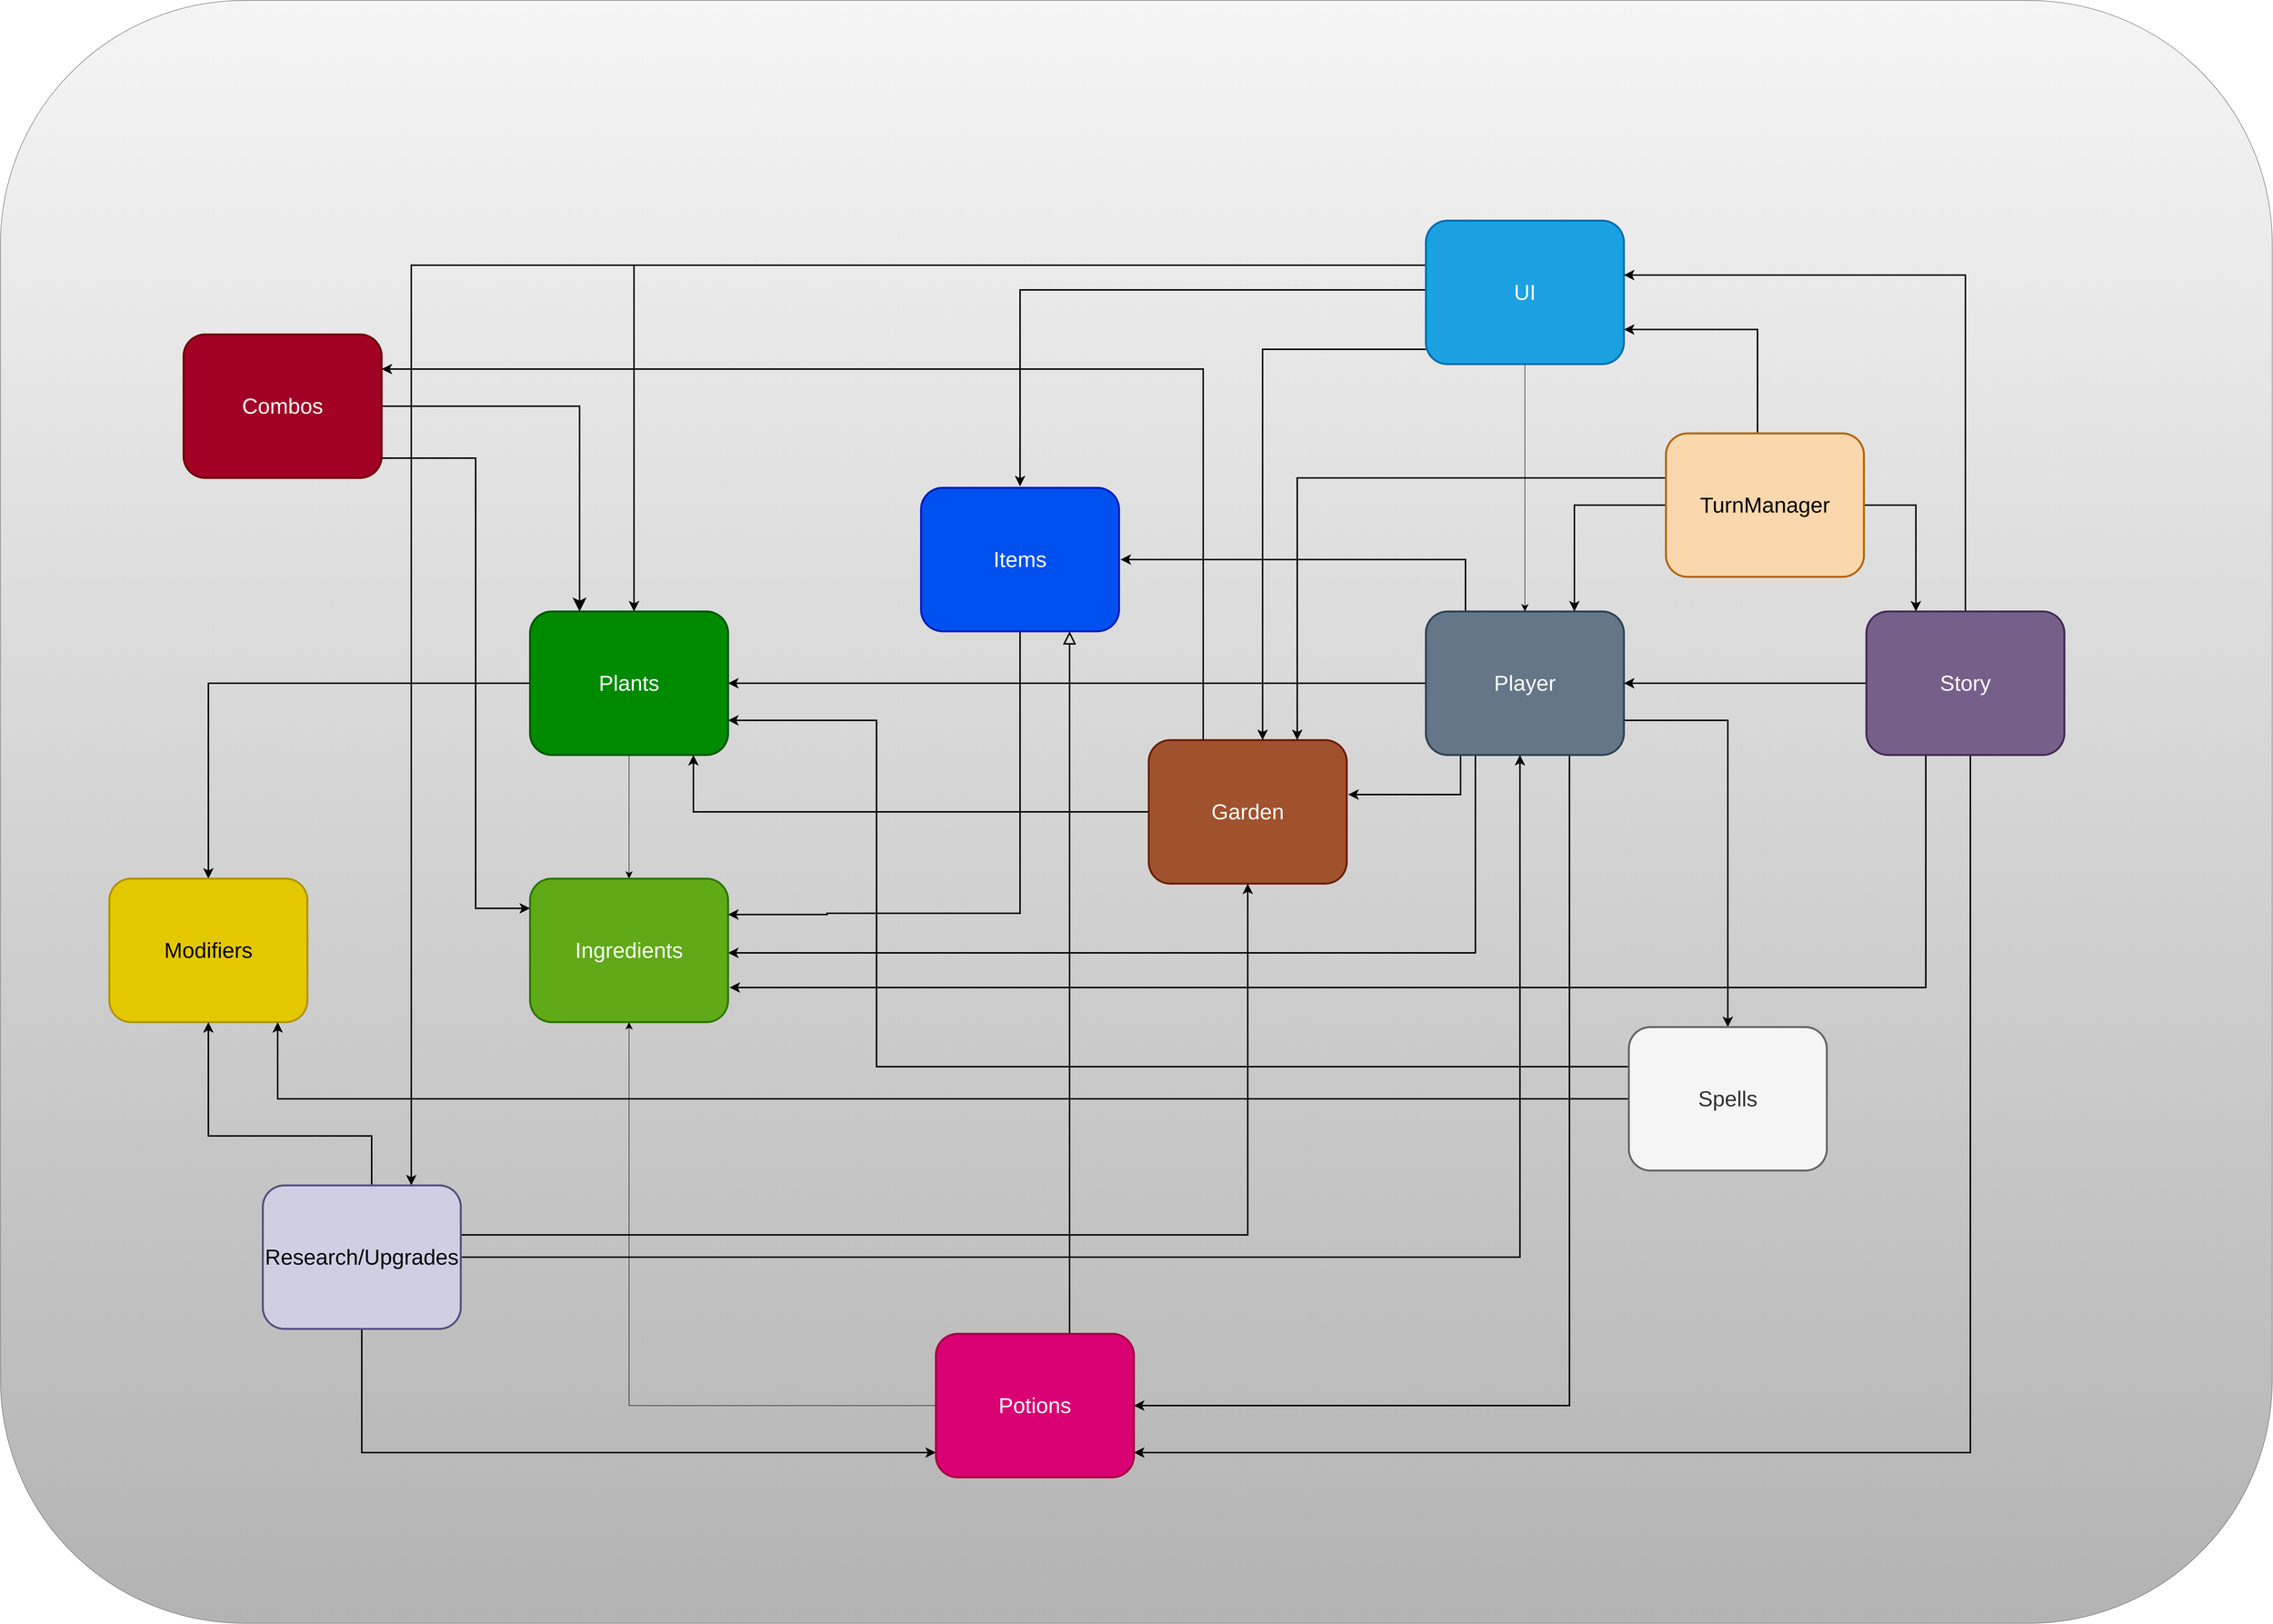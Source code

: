 <mxfile version="14.6.13" type="device"><diagram id="D1xNLekfiD9ofBAobQOK" name="Page-1"><mxGraphModel dx="6906" dy="9620" grid="1" gridSize="10" guides="1" tooltips="1" connect="1" arrows="1" fold="1" page="1" pageScale="1" pageWidth="850" pageHeight="1100" math="0" shadow="0"><root><mxCell id="0"/><mxCell id="1" parent="0"/><mxCell id="n1HCu058kRn54xPP1McE-40" value="" style="rounded=1;whiteSpace=wrap;html=1;fillColor=#f5f5f5;strokeColor=#666666;gradientColor=#b3b3b3;" parent="1" vertex="1"><mxGeometry x="-2090" y="-6445" width="4590" height="3280" as="geometry"/></mxCell><mxCell id="n1HCu058kRn54xPP1McE-16" style="edgeStyle=orthogonalEdgeStyle;rounded=0;orthogonalLoop=1;jettySize=auto;html=1;endSize=12;" parent="1" source="n1HCu058kRn54xPP1McE-1" target="n1HCu058kRn54xPP1McE-8" edge="1"><mxGeometry relative="1" as="geometry"/></mxCell><mxCell id="n1HCu058kRn54xPP1McE-17" style="edgeStyle=orthogonalEdgeStyle;rounded=0;orthogonalLoop=1;jettySize=auto;html=1;entryX=0.5;entryY=0;entryDx=0;entryDy=0;endSize=12;strokeWidth=3;" parent="1" source="n1HCu058kRn54xPP1McE-1" target="n1HCu058kRn54xPP1McE-3" edge="1"><mxGeometry relative="1" as="geometry"/></mxCell><mxCell id="n1HCu058kRn54xPP1McE-1" value="&lt;font style=&quot;font-size: 44px&quot;&gt;Plants&lt;/font&gt;" style="rounded=1;whiteSpace=wrap;html=1;strokeColor=#005700;strokeWidth=4;fillColor=#008a00;fontColor=#ffffff;" parent="1" vertex="1"><mxGeometry x="-1020" y="-5210" width="400" height="290" as="geometry"/></mxCell><mxCell id="n1HCu058kRn54xPP1McE-9" style="edgeStyle=orthogonalEdgeStyle;rounded=0;orthogonalLoop=1;jettySize=auto;html=1;endSize=12;strokeWidth=3;" parent="1" source="n1HCu058kRn54xPP1McE-2" target="n1HCu058kRn54xPP1McE-1" edge="1"><mxGeometry relative="1" as="geometry"><Array as="points"><mxPoint x="-690" y="-4805"/></Array></mxGeometry></mxCell><mxCell id="n1HCu058kRn54xPP1McE-2" value="&lt;font style=&quot;font-size: 44px&quot;&gt;Garden&lt;/font&gt;" style="rounded=1;whiteSpace=wrap;html=1;strokeColor=#6D1F00;strokeWidth=4;fillColor=#a0522d;fontColor=#ffffff;" parent="1" vertex="1"><mxGeometry x="230" y="-4950" width="400" height="290" as="geometry"/></mxCell><mxCell id="n1HCu058kRn54xPP1McE-3" value="&lt;font style=&quot;font-size: 44px&quot;&gt;Modifiers&lt;/font&gt;" style="rounded=1;whiteSpace=wrap;html=1;strokeColor=#B09500;strokeWidth=4;fillColor=#e3c800;fontColor=#000000;" parent="1" vertex="1"><mxGeometry x="-1870" y="-4670" width="400" height="290" as="geometry"/></mxCell><mxCell id="n1HCu058kRn54xPP1McE-10" style="edgeStyle=orthogonalEdgeStyle;rounded=0;orthogonalLoop=1;jettySize=auto;html=1;entryX=1;entryY=0.5;entryDx=0;entryDy=0;endSize=12;strokeWidth=3;" parent="1" source="n1HCu058kRn54xPP1McE-4" target="n1HCu058kRn54xPP1McE-1" edge="1"><mxGeometry relative="1" as="geometry"/></mxCell><mxCell id="n1HCu058kRn54xPP1McE-20" style="edgeStyle=orthogonalEdgeStyle;rounded=0;orthogonalLoop=1;jettySize=auto;html=1;endSize=12;strokeWidth=3;" parent="1" source="n1HCu058kRn54xPP1McE-4" target="n1HCu058kRn54xPP1McE-7" edge="1"><mxGeometry relative="1" as="geometry"><Array as="points"><mxPoint x="1080" y="-3605"/></Array></mxGeometry></mxCell><mxCell id="n1HCu058kRn54xPP1McE-25" style="edgeStyle=orthogonalEdgeStyle;rounded=0;orthogonalLoop=1;jettySize=auto;html=1;endSize=12;strokeWidth=3;" parent="1" source="n1HCu058kRn54xPP1McE-4" target="n1HCu058kRn54xPP1McE-8" edge="1"><mxGeometry relative="1" as="geometry"><Array as="points"><mxPoint x="890" y="-4520"/></Array></mxGeometry></mxCell><mxCell id="n1HCu058kRn54xPP1McE-29" style="edgeStyle=orthogonalEdgeStyle;rounded=0;orthogonalLoop=1;jettySize=auto;html=1;endArrow=classic;endFill=1;endSize=12;targetPerimeterSpacing=3;strokeWidth=3;" parent="1" source="n1HCu058kRn54xPP1McE-4" target="n1HCu058kRn54xPP1McE-2" edge="1"><mxGeometry relative="1" as="geometry"><Array as="points"><mxPoint x="860" y="-4840"/></Array></mxGeometry></mxCell><mxCell id="n1HCu058kRn54xPP1McE-31" style="edgeStyle=orthogonalEdgeStyle;rounded=0;orthogonalLoop=1;jettySize=auto;html=1;endArrow=classic;endFill=1;endSize=12;targetPerimeterSpacing=3;strokeWidth=3;" parent="1" source="n1HCu058kRn54xPP1McE-4" target="n1HCu058kRn54xPP1McE-30" edge="1"><mxGeometry relative="1" as="geometry"><Array as="points"><mxPoint x="870" y="-5315"/></Array></mxGeometry></mxCell><mxCell id="n1HCu058kRn54xPP1McE-53" style="edgeStyle=orthogonalEdgeStyle;rounded=0;orthogonalLoop=1;jettySize=auto;html=1;startArrow=none;startFill=0;endArrow=classic;endFill=1;startSize=12;endSize=12;targetPerimeterSpacing=0;strokeColor=#000000;strokeWidth=3;" parent="1" source="n1HCu058kRn54xPP1McE-4" target="n1HCu058kRn54xPP1McE-52" edge="1"><mxGeometry relative="1" as="geometry"><Array as="points"><mxPoint x="1400" y="-4990"/></Array></mxGeometry></mxCell><mxCell id="n1HCu058kRn54xPP1McE-4" value="&lt;font style=&quot;font-size: 44px&quot;&gt;Player&lt;/font&gt;" style="rounded=1;whiteSpace=wrap;html=1;strokeColor=#314354;strokeWidth=4;fillColor=#647687;fontColor=#ffffff;" parent="1" vertex="1"><mxGeometry x="790" y="-5210" width="400" height="290" as="geometry"/></mxCell><mxCell id="n1HCu058kRn54xPP1McE-12" style="edgeStyle=orthogonalEdgeStyle;rounded=0;orthogonalLoop=1;jettySize=auto;html=1;endSize=12;" parent="1" source="n1HCu058kRn54xPP1McE-5" target="n1HCu058kRn54xPP1McE-4" edge="1"><mxGeometry relative="1" as="geometry"/></mxCell><mxCell id="n1HCu058kRn54xPP1McE-13" style="edgeStyle=orthogonalEdgeStyle;rounded=0;orthogonalLoop=1;jettySize=auto;html=1;endSize=12;strokeWidth=3;" parent="1" source="n1HCu058kRn54xPP1McE-5" target="n1HCu058kRn54xPP1McE-2" edge="1"><mxGeometry relative="1" as="geometry"><Array as="points"><mxPoint x="460" y="-5740"/></Array></mxGeometry></mxCell><mxCell id="n1HCu058kRn54xPP1McE-14" style="edgeStyle=orthogonalEdgeStyle;rounded=0;orthogonalLoop=1;jettySize=auto;html=1;endSize=12;strokeWidth=3;" parent="1" source="n1HCu058kRn54xPP1McE-5" target="n1HCu058kRn54xPP1McE-1" edge="1"><mxGeometry relative="1" as="geometry"><Array as="points"><mxPoint x="-810" y="-5910"/></Array></mxGeometry></mxCell><mxCell id="n1HCu058kRn54xPP1McE-33" style="edgeStyle=orthogonalEdgeStyle;rounded=0;orthogonalLoop=1;jettySize=auto;html=1;endArrow=classic;endFill=1;endSize=12;targetPerimeterSpacing=3;strokeWidth=3;" parent="1" source="n1HCu058kRn54xPP1McE-5" target="n1HCu058kRn54xPP1McE-30" edge="1"><mxGeometry relative="1" as="geometry"><Array as="points"><mxPoint x="-30" y="-5860"/></Array></mxGeometry></mxCell><mxCell id="n1HCu058kRn54xPP1McE-45" style="edgeStyle=orthogonalEdgeStyle;rounded=0;orthogonalLoop=1;jettySize=auto;html=1;entryX=0.75;entryY=0;entryDx=0;entryDy=0;endArrow=classic;endFill=1;startSize=6;endSize=12;targetPerimeterSpacing=0;strokeColor=#000000;strokeWidth=3;" parent="1" source="n1HCu058kRn54xPP1McE-5" target="n1HCu058kRn54xPP1McE-41" edge="1"><mxGeometry relative="1" as="geometry"><Array as="points"><mxPoint x="-1260" y="-5910"/></Array></mxGeometry></mxCell><mxCell id="n1HCu058kRn54xPP1McE-5" value="&lt;font style=&quot;font-size: 44px&quot;&gt;UI&lt;/font&gt;" style="rounded=1;whiteSpace=wrap;html=1;strokeColor=#006EAF;strokeWidth=4;fillColor=#1ba1e2;fontColor=#ffffff;" parent="1" vertex="1"><mxGeometry x="790" y="-6000" width="400" height="290" as="geometry"/></mxCell><mxCell id="n1HCu058kRn54xPP1McE-21" style="edgeStyle=orthogonalEdgeStyle;rounded=0;orthogonalLoop=1;jettySize=auto;html=1;entryX=1;entryY=0.5;entryDx=0;entryDy=0;endSize=12;strokeWidth=3;" parent="1" source="n1HCu058kRn54xPP1McE-6" target="n1HCu058kRn54xPP1McE-4" edge="1"><mxGeometry relative="1" as="geometry"/></mxCell><mxCell id="n1HCu058kRn54xPP1McE-22" style="edgeStyle=orthogonalEdgeStyle;rounded=0;orthogonalLoop=1;jettySize=auto;html=1;endSize=12;strokeWidth=3;" parent="1" source="n1HCu058kRn54xPP1McE-6" target="n1HCu058kRn54xPP1McE-7" edge="1"><mxGeometry relative="1" as="geometry"><Array as="points"><mxPoint x="1890" y="-3510"/></Array></mxGeometry></mxCell><mxCell id="n1HCu058kRn54xPP1McE-27" style="edgeStyle=orthogonalEdgeStyle;rounded=0;orthogonalLoop=1;jettySize=auto;html=1;endArrow=classic;endFill=1;endSize=12;targetPerimeterSpacing=3;strokeWidth=3;" parent="1" source="n1HCu058kRn54xPP1McE-6" target="n1HCu058kRn54xPP1McE-8" edge="1"><mxGeometry relative="1" as="geometry"><Array as="points"><mxPoint x="1800" y="-4450"/></Array></mxGeometry></mxCell><mxCell id="n1HCu058kRn54xPP1McE-57" style="edgeStyle=orthogonalEdgeStyle;rounded=0;orthogonalLoop=1;jettySize=auto;html=1;startArrow=none;startFill=0;endArrow=classic;endFill=1;startSize=12;endSize=12;targetPerimeterSpacing=0;strokeColor=#000000;strokeWidth=3;" parent="1" source="n1HCu058kRn54xPP1McE-6" target="n1HCu058kRn54xPP1McE-5" edge="1"><mxGeometry relative="1" as="geometry"><Array as="points"><mxPoint x="1880" y="-5890"/></Array></mxGeometry></mxCell><mxCell id="n1HCu058kRn54xPP1McE-6" value="&lt;font style=&quot;font-size: 44px&quot;&gt;Story&lt;/font&gt;" style="rounded=1;whiteSpace=wrap;html=1;strokeColor=#432D57;strokeWidth=4;fillColor=#76608a;fontColor=#ffffff;" parent="1" vertex="1"><mxGeometry x="1680" y="-5210" width="400" height="290" as="geometry"/></mxCell><mxCell id="n1HCu058kRn54xPP1McE-19" style="edgeStyle=orthogonalEdgeStyle;rounded=0;orthogonalLoop=1;jettySize=auto;html=1;endSize=12;" parent="1" source="n1HCu058kRn54xPP1McE-7" target="n1HCu058kRn54xPP1McE-8" edge="1"><mxGeometry relative="1" as="geometry"/></mxCell><mxCell id="n1HCu058kRn54xPP1McE-34" style="edgeStyle=orthogonalEdgeStyle;rounded=0;orthogonalLoop=1;jettySize=auto;html=1;entryX=0.75;entryY=1;entryDx=0;entryDy=0;endArrow=block;endFill=0;endSize=19;targetPerimeterSpacing=12;strokeWidth=3;startSize=12;" parent="1" source="n1HCu058kRn54xPP1McE-7" target="n1HCu058kRn54xPP1McE-30" edge="1"><mxGeometry relative="1" as="geometry"><Array as="points"><mxPoint x="70" y="-4120"/><mxPoint x="70" y="-4120"/></Array></mxGeometry></mxCell><mxCell id="n1HCu058kRn54xPP1McE-7" value="&lt;font style=&quot;font-size: 44px&quot;&gt;Potions&lt;/font&gt;" style="rounded=1;whiteSpace=wrap;html=1;strokeColor=#A50040;strokeWidth=4;fillColor=#d80073;fontColor=#ffffff;" parent="1" vertex="1"><mxGeometry x="-200" y="-3750" width="400" height="290" as="geometry"/></mxCell><mxCell id="n1HCu058kRn54xPP1McE-8" value="&lt;font style=&quot;font-size: 44px&quot;&gt;Ingredients&lt;/font&gt;" style="rounded=1;whiteSpace=wrap;html=1;strokeColor=#2D7600;strokeWidth=4;fillColor=#60a917;fontColor=#ffffff;" parent="1" vertex="1"><mxGeometry x="-1020" y="-4670" width="400" height="290" as="geometry"/></mxCell><mxCell id="n1HCu058kRn54xPP1McE-32" style="edgeStyle=orthogonalEdgeStyle;rounded=0;orthogonalLoop=1;jettySize=auto;html=1;entryX=1;entryY=0.25;entryDx=0;entryDy=0;endArrow=classic;endFill=1;endSize=12;targetPerimeterSpacing=3;strokeWidth=3;" parent="1" source="n1HCu058kRn54xPP1McE-30" target="n1HCu058kRn54xPP1McE-8" edge="1"><mxGeometry relative="1" as="geometry"><Array as="points"><mxPoint x="-30" y="-4600"/><mxPoint x="-420" y="-4600"/></Array></mxGeometry></mxCell><mxCell id="n1HCu058kRn54xPP1McE-30" value="&lt;font style=&quot;font-size: 44px&quot;&gt;Items&lt;/font&gt;" style="rounded=1;whiteSpace=wrap;html=1;strokeColor=#001DBC;strokeWidth=4;fillColor=#0050ef;fontColor=#ffffff;" parent="1" vertex="1"><mxGeometry x="-230" y="-5460" width="400" height="290" as="geometry"/></mxCell><mxCell id="n1HCu058kRn54xPP1McE-37" style="edgeStyle=orthogonalEdgeStyle;rounded=0;orthogonalLoop=1;jettySize=auto;html=1;entryX=0.25;entryY=0;entryDx=0;entryDy=0;endArrow=classic;endFill=1;startSize=12;endSize=19;targetPerimeterSpacing=12;strokeWidth=3;" parent="1" source="n1HCu058kRn54xPP1McE-36" target="n1HCu058kRn54xPP1McE-1" edge="1"><mxGeometry relative="1" as="geometry"/></mxCell><mxCell id="n1HCu058kRn54xPP1McE-38" style="edgeStyle=orthogonalEdgeStyle;rounded=0;orthogonalLoop=1;jettySize=auto;html=1;endArrow=none;endFill=0;startSize=12;endSize=12;targetPerimeterSpacing=0;strokeWidth=3;startArrow=classic;startFill=1;" parent="1" source="n1HCu058kRn54xPP1McE-36" target="n1HCu058kRn54xPP1McE-2" edge="1"><mxGeometry relative="1" as="geometry"><Array as="points"><mxPoint x="340" y="-5700"/></Array></mxGeometry></mxCell><mxCell id="n1HCu058kRn54xPP1McE-39" style="edgeStyle=orthogonalEdgeStyle;rounded=0;orthogonalLoop=1;jettySize=auto;html=1;endArrow=classic;endFill=1;startSize=6;endSize=12;targetPerimeterSpacing=0;strokeWidth=3;" parent="1" source="n1HCu058kRn54xPP1McE-36" target="n1HCu058kRn54xPP1McE-8" edge="1"><mxGeometry relative="1" as="geometry"><Array as="points"><mxPoint x="-1130" y="-5520"/><mxPoint x="-1130" y="-4610"/></Array></mxGeometry></mxCell><mxCell id="n1HCu058kRn54xPP1McE-36" value="&lt;font style=&quot;font-size: 44px&quot;&gt;Combos&lt;/font&gt;" style="rounded=1;whiteSpace=wrap;html=1;strokeColor=#6F0000;strokeWidth=4;fillColor=#a20025;fontColor=#ffffff;" parent="1" vertex="1"><mxGeometry x="-1720" y="-5770" width="400" height="290" as="geometry"/></mxCell><mxCell id="n1HCu058kRn54xPP1McE-42" style="edgeStyle=orthogonalEdgeStyle;rounded=0;orthogonalLoop=1;jettySize=auto;html=1;endArrow=classic;endFill=1;startSize=6;endSize=12;targetPerimeterSpacing=0;strokeColor=#000000;strokeWidth=3;" parent="1" source="n1HCu058kRn54xPP1McE-41" target="n1HCu058kRn54xPP1McE-2" edge="1"><mxGeometry relative="1" as="geometry"><Array as="points"><mxPoint x="430" y="-3950"/></Array></mxGeometry></mxCell><mxCell id="n1HCu058kRn54xPP1McE-43" style="edgeStyle=orthogonalEdgeStyle;rounded=0;orthogonalLoop=1;jettySize=auto;html=1;endArrow=classic;endFill=1;startSize=6;endSize=12;targetPerimeterSpacing=0;strokeColor=#000000;strokeWidth=3;" parent="1" source="n1HCu058kRn54xPP1McE-41" target="n1HCu058kRn54xPP1McE-3" edge="1"><mxGeometry relative="1" as="geometry"><Array as="points"><mxPoint x="-1340" y="-4150"/><mxPoint x="-1670" y="-4150"/></Array></mxGeometry></mxCell><mxCell id="n1HCu058kRn54xPP1McE-44" style="edgeStyle=orthogonalEdgeStyle;rounded=0;orthogonalLoop=1;jettySize=auto;html=1;endArrow=classic;endFill=1;startSize=6;endSize=12;targetPerimeterSpacing=0;strokeColor=#000000;strokeWidth=3;" parent="1" source="n1HCu058kRn54xPP1McE-41" target="n1HCu058kRn54xPP1McE-4" edge="1"><mxGeometry relative="1" as="geometry"><Array as="points"><mxPoint x="980" y="-3905"/></Array></mxGeometry></mxCell><mxCell id="n1HCu058kRn54xPP1McE-46" style="edgeStyle=orthogonalEdgeStyle;rounded=0;orthogonalLoop=1;jettySize=auto;html=1;endArrow=classic;endFill=1;startSize=6;endSize=12;targetPerimeterSpacing=0;strokeColor=#000000;strokeWidth=3;" parent="1" source="n1HCu058kRn54xPP1McE-41" target="n1HCu058kRn54xPP1McE-7" edge="1"><mxGeometry relative="1" as="geometry"><Array as="points"><mxPoint x="-1360" y="-3510"/></Array></mxGeometry></mxCell><mxCell id="n1HCu058kRn54xPP1McE-41" value="&lt;font style=&quot;font-size: 44px&quot;&gt;Research/Upgrades&lt;/font&gt;" style="rounded=1;whiteSpace=wrap;html=1;strokeColor=#56517e;strokeWidth=4;fillColor=#d0cee2;" parent="1" vertex="1"><mxGeometry x="-1560" y="-4050" width="400" height="290" as="geometry"/></mxCell><mxCell id="n1HCu058kRn54xPP1McE-48" style="edgeStyle=orthogonalEdgeStyle;rounded=0;orthogonalLoop=1;jettySize=auto;html=1;entryX=0.75;entryY=0;entryDx=0;entryDy=0;endArrow=classic;endFill=1;startSize=6;endSize=12;targetPerimeterSpacing=0;strokeColor=#000000;strokeWidth=3;" parent="1" source="n1HCu058kRn54xPP1McE-47" target="n1HCu058kRn54xPP1McE-4" edge="1"><mxGeometry relative="1" as="geometry"/></mxCell><mxCell id="n1HCu058kRn54xPP1McE-49" style="edgeStyle=orthogonalEdgeStyle;rounded=0;orthogonalLoop=1;jettySize=auto;html=1;endArrow=classic;endFill=1;startSize=6;endSize=12;targetPerimeterSpacing=0;strokeColor=#000000;strokeWidth=3;" parent="1" source="n1HCu058kRn54xPP1McE-47" target="n1HCu058kRn54xPP1McE-5" edge="1"><mxGeometry relative="1" as="geometry"><Array as="points"><mxPoint x="1460" y="-5780"/></Array></mxGeometry></mxCell><mxCell id="n1HCu058kRn54xPP1McE-50" style="edgeStyle=orthogonalEdgeStyle;rounded=0;orthogonalLoop=1;jettySize=auto;html=1;entryX=0.75;entryY=0;entryDx=0;entryDy=0;endArrow=classic;endFill=1;startSize=6;endSize=12;targetPerimeterSpacing=0;strokeColor=#000000;strokeWidth=3;" parent="1" source="n1HCu058kRn54xPP1McE-47" target="n1HCu058kRn54xPP1McE-2" edge="1"><mxGeometry relative="1" as="geometry"><Array as="points"><mxPoint x="530" y="-5480"/></Array></mxGeometry></mxCell><mxCell id="n1HCu058kRn54xPP1McE-51" style="edgeStyle=orthogonalEdgeStyle;rounded=0;orthogonalLoop=1;jettySize=auto;html=1;entryX=0.25;entryY=0;entryDx=0;entryDy=0;endArrow=classic;endFill=1;startSize=6;endSize=12;targetPerimeterSpacing=0;strokeColor=#000000;strokeWidth=3;" parent="1" source="n1HCu058kRn54xPP1McE-47" target="n1HCu058kRn54xPP1McE-6" edge="1"><mxGeometry relative="1" as="geometry"/></mxCell><mxCell id="n1HCu058kRn54xPP1McE-47" value="&lt;font style=&quot;font-size: 44px&quot;&gt;TurnManager&lt;/font&gt;" style="rounded=1;whiteSpace=wrap;html=1;strokeColor=#b46504;strokeWidth=4;fillColor=#fad7ac;" parent="1" vertex="1"><mxGeometry x="1275" y="-5570" width="400" height="290" as="geometry"/></mxCell><mxCell id="n1HCu058kRn54xPP1McE-55" style="edgeStyle=orthogonalEdgeStyle;rounded=0;orthogonalLoop=1;jettySize=auto;html=1;startArrow=none;startFill=0;endArrow=classic;endFill=1;startSize=12;endSize=12;targetPerimeterSpacing=0;strokeColor=#000000;strokeWidth=3;" parent="1" source="n1HCu058kRn54xPP1McE-52" target="n1HCu058kRn54xPP1McE-3" edge="1"><mxGeometry relative="1" as="geometry"><Array as="points"><mxPoint x="-1530" y="-4225"/></Array></mxGeometry></mxCell><mxCell id="n1HCu058kRn54xPP1McE-56" style="edgeStyle=orthogonalEdgeStyle;rounded=0;orthogonalLoop=1;jettySize=auto;html=1;startArrow=none;startFill=0;endArrow=classic;endFill=1;startSize=12;endSize=12;targetPerimeterSpacing=0;strokeColor=#000000;strokeWidth=3;" parent="1" source="n1HCu058kRn54xPP1McE-52" target="n1HCu058kRn54xPP1McE-1" edge="1"><mxGeometry relative="1" as="geometry"><Array as="points"><mxPoint x="-320" y="-4290"/><mxPoint x="-320" y="-4990"/></Array></mxGeometry></mxCell><mxCell id="n1HCu058kRn54xPP1McE-52" value="&lt;font style=&quot;font-size: 44px&quot;&gt;Spells&lt;/font&gt;" style="rounded=1;whiteSpace=wrap;html=1;strokeColor=#666666;strokeWidth=4;fillColor=#f5f5f5;fontColor=#333333;" parent="1" vertex="1"><mxGeometry x="1200" y="-4370" width="400" height="290" as="geometry"/></mxCell></root></mxGraphModel></diagram></mxfile>